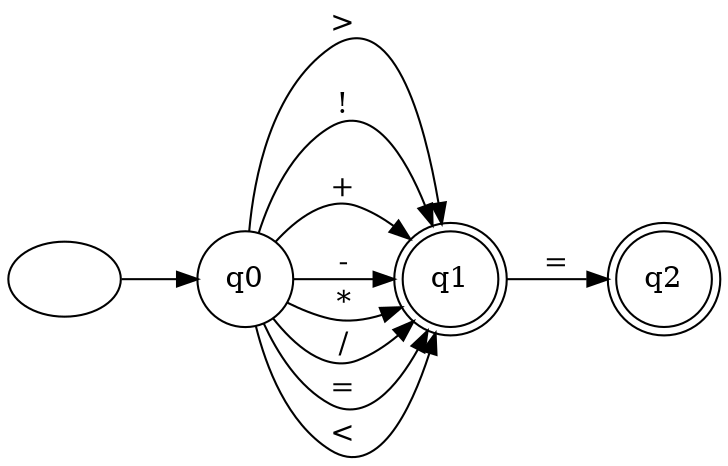 digraph DFA {
  rankdir=LR;
  "" -> q0;
  q0 [shape=circle];
  q1 [shape=doublecircle];
  q2 [shape=doublecircle];
  q0 -> q1 [label=">"];
  q0 -> q1 [label="!"];
  q0 -> q1 [label="+"];
  q0 -> q1 [label="-"];
  q0 -> q1 [label="*"];
  q0 -> q1 [label="/"];
  q0 -> q1 [label="="];
  q0 -> q1 [label="<"];
  q1 -> q2 [label="="];
}
